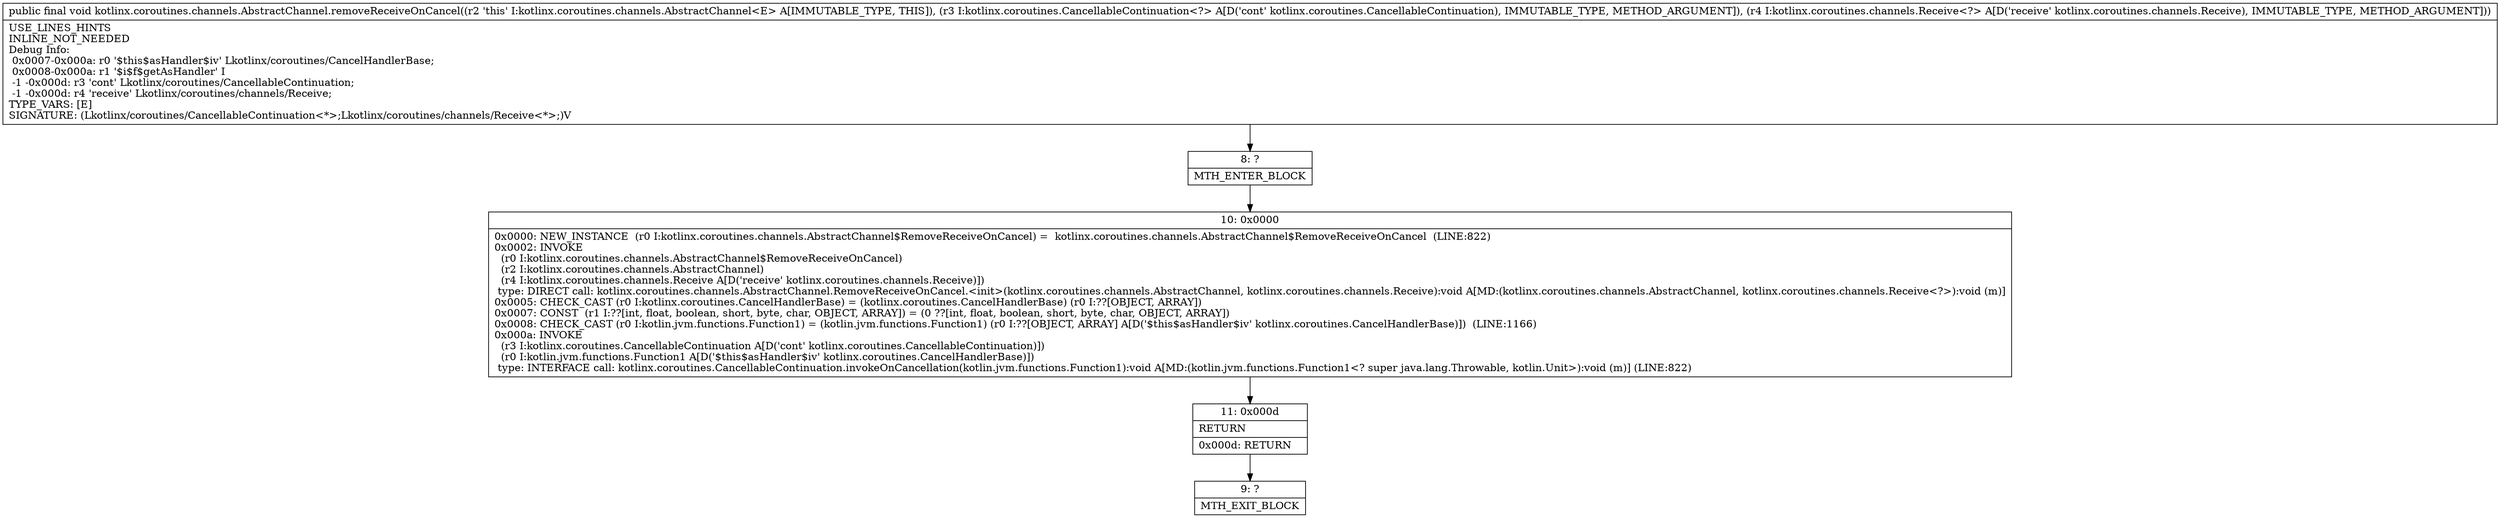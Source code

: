 digraph "CFG forkotlinx.coroutines.channels.AbstractChannel.removeReceiveOnCancel(Lkotlinx\/coroutines\/CancellableContinuation;Lkotlinx\/coroutines\/channels\/Receive;)V" {
Node_8 [shape=record,label="{8\:\ ?|MTH_ENTER_BLOCK\l}"];
Node_10 [shape=record,label="{10\:\ 0x0000|0x0000: NEW_INSTANCE  (r0 I:kotlinx.coroutines.channels.AbstractChannel$RemoveReceiveOnCancel) =  kotlinx.coroutines.channels.AbstractChannel$RemoveReceiveOnCancel  (LINE:822)\l0x0002: INVOKE  \l  (r0 I:kotlinx.coroutines.channels.AbstractChannel$RemoveReceiveOnCancel)\l  (r2 I:kotlinx.coroutines.channels.AbstractChannel)\l  (r4 I:kotlinx.coroutines.channels.Receive A[D('receive' kotlinx.coroutines.channels.Receive)])\l type: DIRECT call: kotlinx.coroutines.channels.AbstractChannel.RemoveReceiveOnCancel.\<init\>(kotlinx.coroutines.channels.AbstractChannel, kotlinx.coroutines.channels.Receive):void A[MD:(kotlinx.coroutines.channels.AbstractChannel, kotlinx.coroutines.channels.Receive\<?\>):void (m)]\l0x0005: CHECK_CAST (r0 I:kotlinx.coroutines.CancelHandlerBase) = (kotlinx.coroutines.CancelHandlerBase) (r0 I:??[OBJECT, ARRAY]) \l0x0007: CONST  (r1 I:??[int, float, boolean, short, byte, char, OBJECT, ARRAY]) = (0 ??[int, float, boolean, short, byte, char, OBJECT, ARRAY]) \l0x0008: CHECK_CAST (r0 I:kotlin.jvm.functions.Function1) = (kotlin.jvm.functions.Function1) (r0 I:??[OBJECT, ARRAY] A[D('$this$asHandler$iv' kotlinx.coroutines.CancelHandlerBase)])  (LINE:1166)\l0x000a: INVOKE  \l  (r3 I:kotlinx.coroutines.CancellableContinuation A[D('cont' kotlinx.coroutines.CancellableContinuation)])\l  (r0 I:kotlin.jvm.functions.Function1 A[D('$this$asHandler$iv' kotlinx.coroutines.CancelHandlerBase)])\l type: INTERFACE call: kotlinx.coroutines.CancellableContinuation.invokeOnCancellation(kotlin.jvm.functions.Function1):void A[MD:(kotlin.jvm.functions.Function1\<? super java.lang.Throwable, kotlin.Unit\>):void (m)] (LINE:822)\l}"];
Node_11 [shape=record,label="{11\:\ 0x000d|RETURN\l|0x000d: RETURN   \l}"];
Node_9 [shape=record,label="{9\:\ ?|MTH_EXIT_BLOCK\l}"];
MethodNode[shape=record,label="{public final void kotlinx.coroutines.channels.AbstractChannel.removeReceiveOnCancel((r2 'this' I:kotlinx.coroutines.channels.AbstractChannel\<E\> A[IMMUTABLE_TYPE, THIS]), (r3 I:kotlinx.coroutines.CancellableContinuation\<?\> A[D('cont' kotlinx.coroutines.CancellableContinuation), IMMUTABLE_TYPE, METHOD_ARGUMENT]), (r4 I:kotlinx.coroutines.channels.Receive\<?\> A[D('receive' kotlinx.coroutines.channels.Receive), IMMUTABLE_TYPE, METHOD_ARGUMENT]))  | USE_LINES_HINTS\lINLINE_NOT_NEEDED\lDebug Info:\l  0x0007\-0x000a: r0 '$this$asHandler$iv' Lkotlinx\/coroutines\/CancelHandlerBase;\l  0x0008\-0x000a: r1 '$i$f$getAsHandler' I\l  \-1 \-0x000d: r3 'cont' Lkotlinx\/coroutines\/CancellableContinuation;\l  \-1 \-0x000d: r4 'receive' Lkotlinx\/coroutines\/channels\/Receive;\lTYPE_VARS: [E]\lSIGNATURE: (Lkotlinx\/coroutines\/CancellableContinuation\<*\>;Lkotlinx\/coroutines\/channels\/Receive\<*\>;)V\l}"];
MethodNode -> Node_8;Node_8 -> Node_10;
Node_10 -> Node_11;
Node_11 -> Node_9;
}

